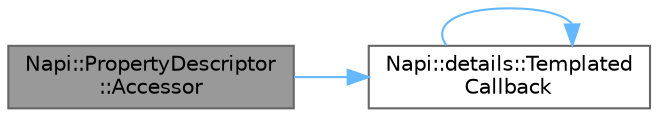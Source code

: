 digraph "Napi::PropertyDescriptor::Accessor"
{
 // LATEX_PDF_SIZE
  bgcolor="transparent";
  edge [fontname=Helvetica,fontsize=10,labelfontname=Helvetica,labelfontsize=10];
  node [fontname=Helvetica,fontsize=10,shape=box,height=0.2,width=0.4];
  rankdir="LR";
  Node1 [id="Node000001",label="Napi::PropertyDescriptor\l::Accessor",height=0.2,width=0.4,color="gray40", fillcolor="grey60", style="filled", fontcolor="black",tooltip=" "];
  Node1 -> Node2 [id="edge1_Node000001_Node000002",color="steelblue1",style="solid",tooltip=" "];
  Node2 [id="Node000002",label="Napi::details::Templated\lCallback",height=0.2,width=0.4,color="grey40", fillcolor="white", style="filled",URL="$namespace_napi_1_1details.html#a32d741b379db2e6e3ac8dbe1d5fb2968",tooltip=" "];
  Node2 -> Node2 [id="edge2_Node000002_Node000002",color="steelblue1",style="solid",tooltip=" "];
}

